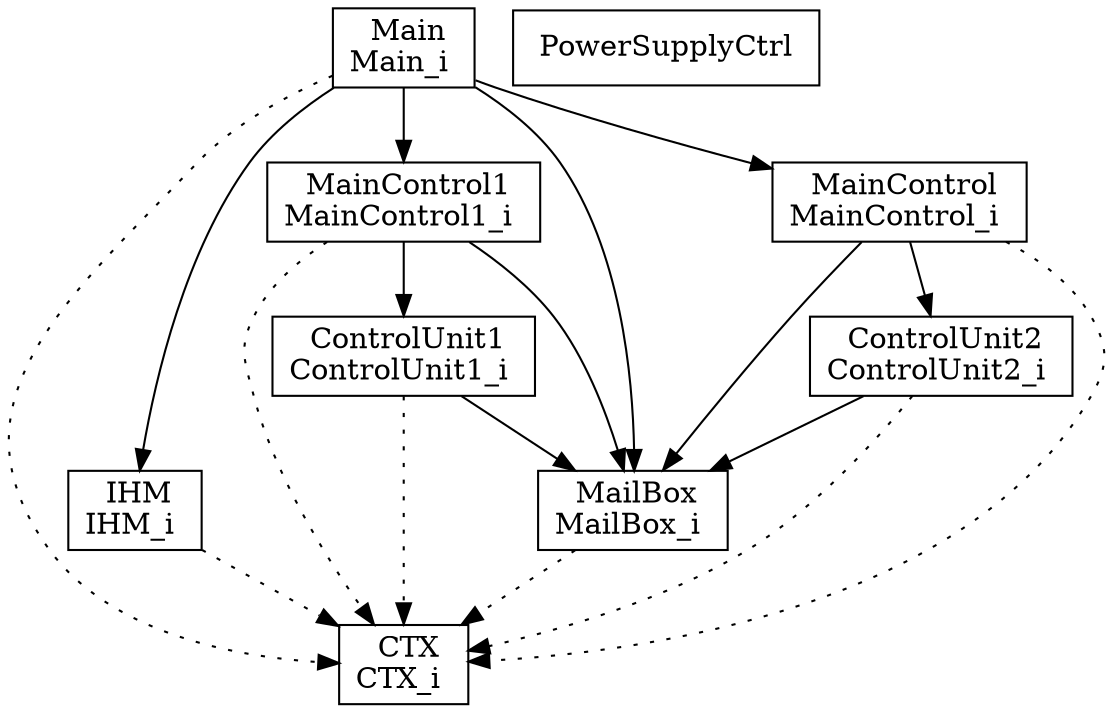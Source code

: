 digraph {
CTX_i [ label=" CTX\nCTX_i " shape= box ]
ControlUnit1_i [ label=" ControlUnit1\nControlUnit1_i " shape= box ]
ControlUnit2_i [ label=" ControlUnit2\nControlUnit2_i " shape= box ]
IHM_i [ label=" IHM\nIHM_i " shape= box ]
MailBox_i [ label=" MailBox\nMailBox_i " shape= box ]
MainControl1_i [ label=" MainControl1\nMainControl1_i " shape= box ]
MainControl_i [ label=" MainControl\nMainControl_i " shape= box ]
Main_i [ label=" Main\nMain_i " shape= box ]
PowerSupplyCtrl [ label=" PowerSupplyCtrl " shape= box ]

"ControlUnit1_i" -> "CTX_i" [style= dotted ]
"ControlUnit1_i" -> "MailBox_i" []
"ControlUnit2_i" -> "CTX_i" [style= dotted ]
"ControlUnit2_i" -> "MailBox_i" []
"IHM_i" -> "CTX_i" [style= dotted ]
"MailBox_i" -> "CTX_i" [style= dotted ]
"MainControl_i" -> "CTX_i" [style= dotted ]
"MainControl1_i" -> "CTX_i" [style= dotted ]
"MainControl1_i" -> "ControlUnit1_i" []
"MainControl1_i" -> "MailBox_i" []
"MainControl_i" -> "ControlUnit2_i" []
"MainControl_i" -> "MailBox_i" []
"Main_i" -> "CTX_i" [style= dotted ]
"Main_i" -> "MainControl_i" []
"Main_i" -> "MainControl1_i" []
"Main_i" -> "MailBox_i" []
"Main_i" -> "IHM_i" []
}
